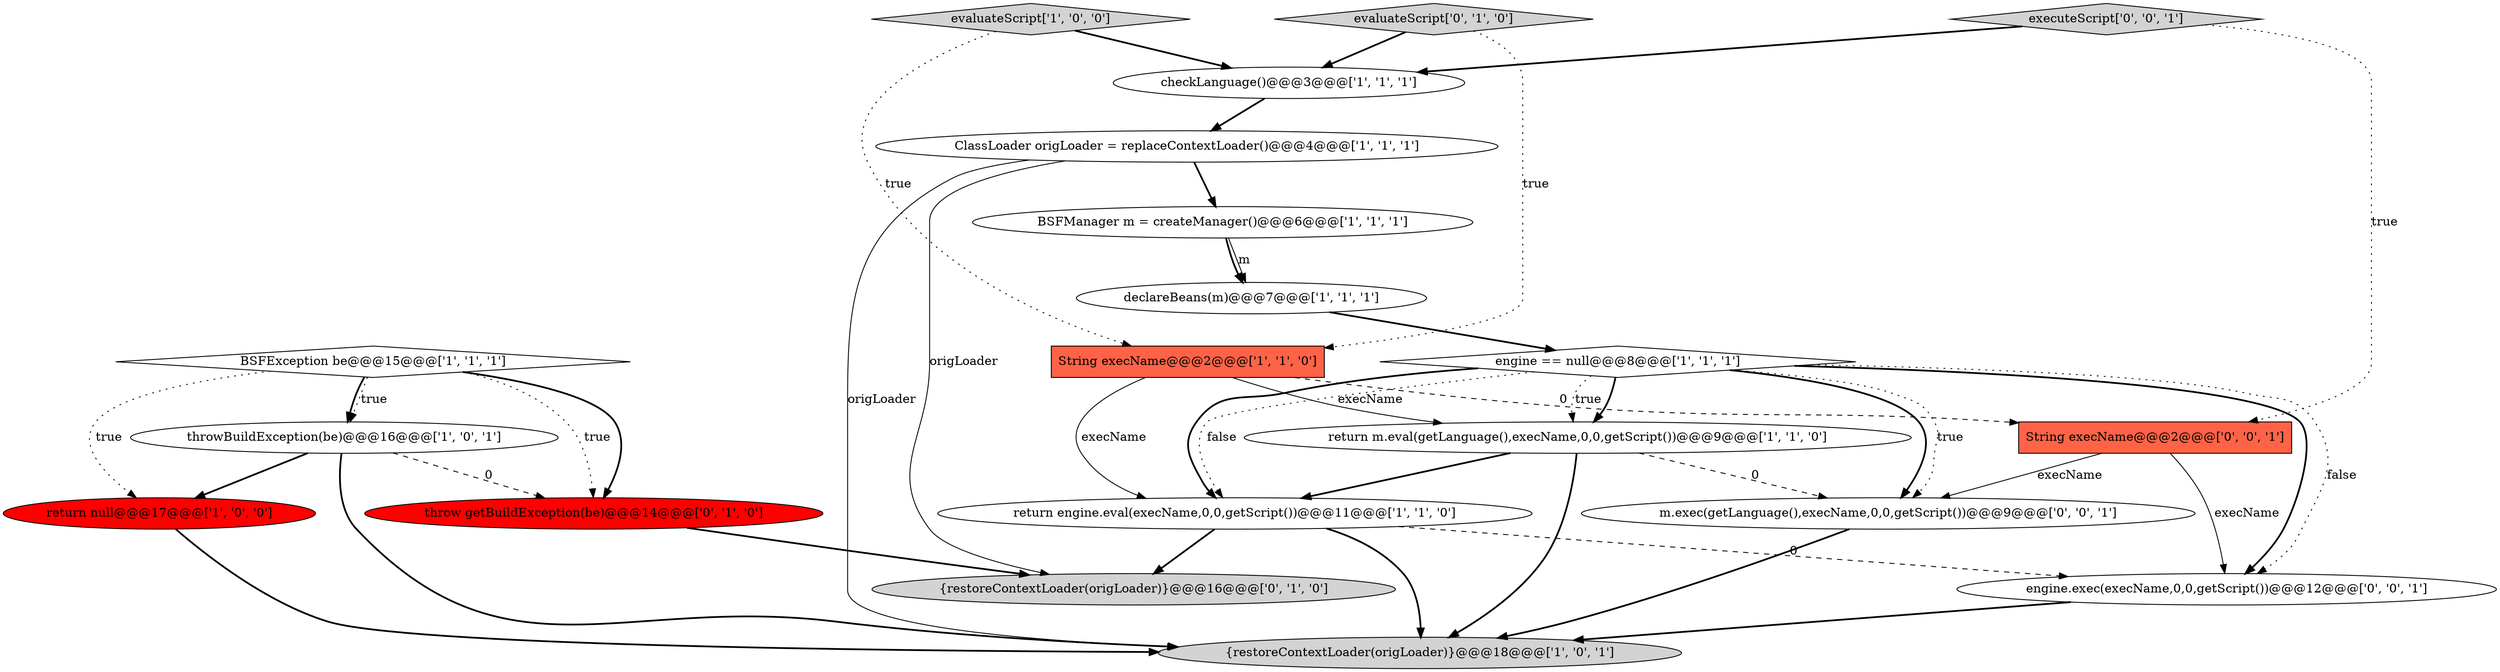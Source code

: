 digraph {
15 [style = filled, label = "throw getBuildException(be)@@@14@@@['0', '1', '0']", fillcolor = red, shape = ellipse image = "AAA1AAABBB2BBB"];
2 [style = filled, label = "ClassLoader origLoader = replaceContextLoader()@@@4@@@['1', '1', '1']", fillcolor = white, shape = ellipse image = "AAA0AAABBB1BBB"];
4 [style = filled, label = "throwBuildException(be)@@@16@@@['1', '0', '1']", fillcolor = white, shape = ellipse image = "AAA0AAABBB1BBB"];
16 [style = filled, label = "executeScript['0', '0', '1']", fillcolor = lightgray, shape = diamond image = "AAA0AAABBB3BBB"];
17 [style = filled, label = "String execName@@@2@@@['0', '0', '1']", fillcolor = tomato, shape = box image = "AAA0AAABBB3BBB"];
1 [style = filled, label = "declareBeans(m)@@@7@@@['1', '1', '1']", fillcolor = white, shape = ellipse image = "AAA0AAABBB1BBB"];
19 [style = filled, label = "m.exec(getLanguage(),execName,0,0,getScript())@@@9@@@['0', '0', '1']", fillcolor = white, shape = ellipse image = "AAA0AAABBB3BBB"];
18 [style = filled, label = "engine.exec(execName,0,0,getScript())@@@12@@@['0', '0', '1']", fillcolor = white, shape = ellipse image = "AAA0AAABBB3BBB"];
12 [style = filled, label = "evaluateScript['1', '0', '0']", fillcolor = lightgray, shape = diamond image = "AAA0AAABBB1BBB"];
5 [style = filled, label = "{restoreContextLoader(origLoader)}@@@18@@@['1', '0', '1']", fillcolor = lightgray, shape = ellipse image = "AAA0AAABBB1BBB"];
14 [style = filled, label = "evaluateScript['0', '1', '0']", fillcolor = lightgray, shape = diamond image = "AAA0AAABBB2BBB"];
6 [style = filled, label = "return engine.eval(execName,0,0,getScript())@@@11@@@['1', '1', '0']", fillcolor = white, shape = ellipse image = "AAA0AAABBB1BBB"];
11 [style = filled, label = "return null@@@17@@@['1', '0', '0']", fillcolor = red, shape = ellipse image = "AAA1AAABBB1BBB"];
10 [style = filled, label = "checkLanguage()@@@3@@@['1', '1', '1']", fillcolor = white, shape = ellipse image = "AAA0AAABBB1BBB"];
0 [style = filled, label = "BSFException be@@@15@@@['1', '1', '1']", fillcolor = white, shape = diamond image = "AAA0AAABBB1BBB"];
8 [style = filled, label = "engine == null@@@8@@@['1', '1', '1']", fillcolor = white, shape = diamond image = "AAA0AAABBB1BBB"];
3 [style = filled, label = "BSFManager m = createManager()@@@6@@@['1', '1', '1']", fillcolor = white, shape = ellipse image = "AAA0AAABBB1BBB"];
9 [style = filled, label = "return m.eval(getLanguage(),execName,0,0,getScript())@@@9@@@['1', '1', '0']", fillcolor = white, shape = ellipse image = "AAA0AAABBB1BBB"];
13 [style = filled, label = "{restoreContextLoader(origLoader)}@@@16@@@['0', '1', '0']", fillcolor = lightgray, shape = ellipse image = "AAA0AAABBB2BBB"];
7 [style = filled, label = "String execName@@@2@@@['1', '1', '0']", fillcolor = tomato, shape = box image = "AAA0AAABBB1BBB"];
3->1 [style = solid, label="m"];
7->9 [style = solid, label="execName"];
15->13 [style = bold, label=""];
1->8 [style = bold, label=""];
8->6 [style = dotted, label="false"];
2->13 [style = solid, label="origLoader"];
3->1 [style = bold, label=""];
16->10 [style = bold, label=""];
7->17 [style = dashed, label="0"];
8->19 [style = bold, label=""];
8->18 [style = bold, label=""];
0->15 [style = dotted, label="true"];
2->3 [style = bold, label=""];
16->17 [style = dotted, label="true"];
0->4 [style = dotted, label="true"];
2->5 [style = solid, label="origLoader"];
7->6 [style = solid, label="execName"];
17->19 [style = solid, label="execName"];
14->10 [style = bold, label=""];
8->6 [style = bold, label=""];
0->15 [style = bold, label=""];
9->6 [style = bold, label=""];
6->18 [style = dashed, label="0"];
9->19 [style = dashed, label="0"];
19->5 [style = bold, label=""];
6->5 [style = bold, label=""];
11->5 [style = bold, label=""];
12->10 [style = bold, label=""];
8->18 [style = dotted, label="false"];
0->4 [style = bold, label=""];
4->15 [style = dashed, label="0"];
18->5 [style = bold, label=""];
6->13 [style = bold, label=""];
14->7 [style = dotted, label="true"];
8->9 [style = bold, label=""];
9->5 [style = bold, label=""];
10->2 [style = bold, label=""];
17->18 [style = solid, label="execName"];
8->9 [style = dotted, label="true"];
4->11 [style = bold, label=""];
12->7 [style = dotted, label="true"];
0->11 [style = dotted, label="true"];
4->5 [style = bold, label=""];
8->19 [style = dotted, label="true"];
}
